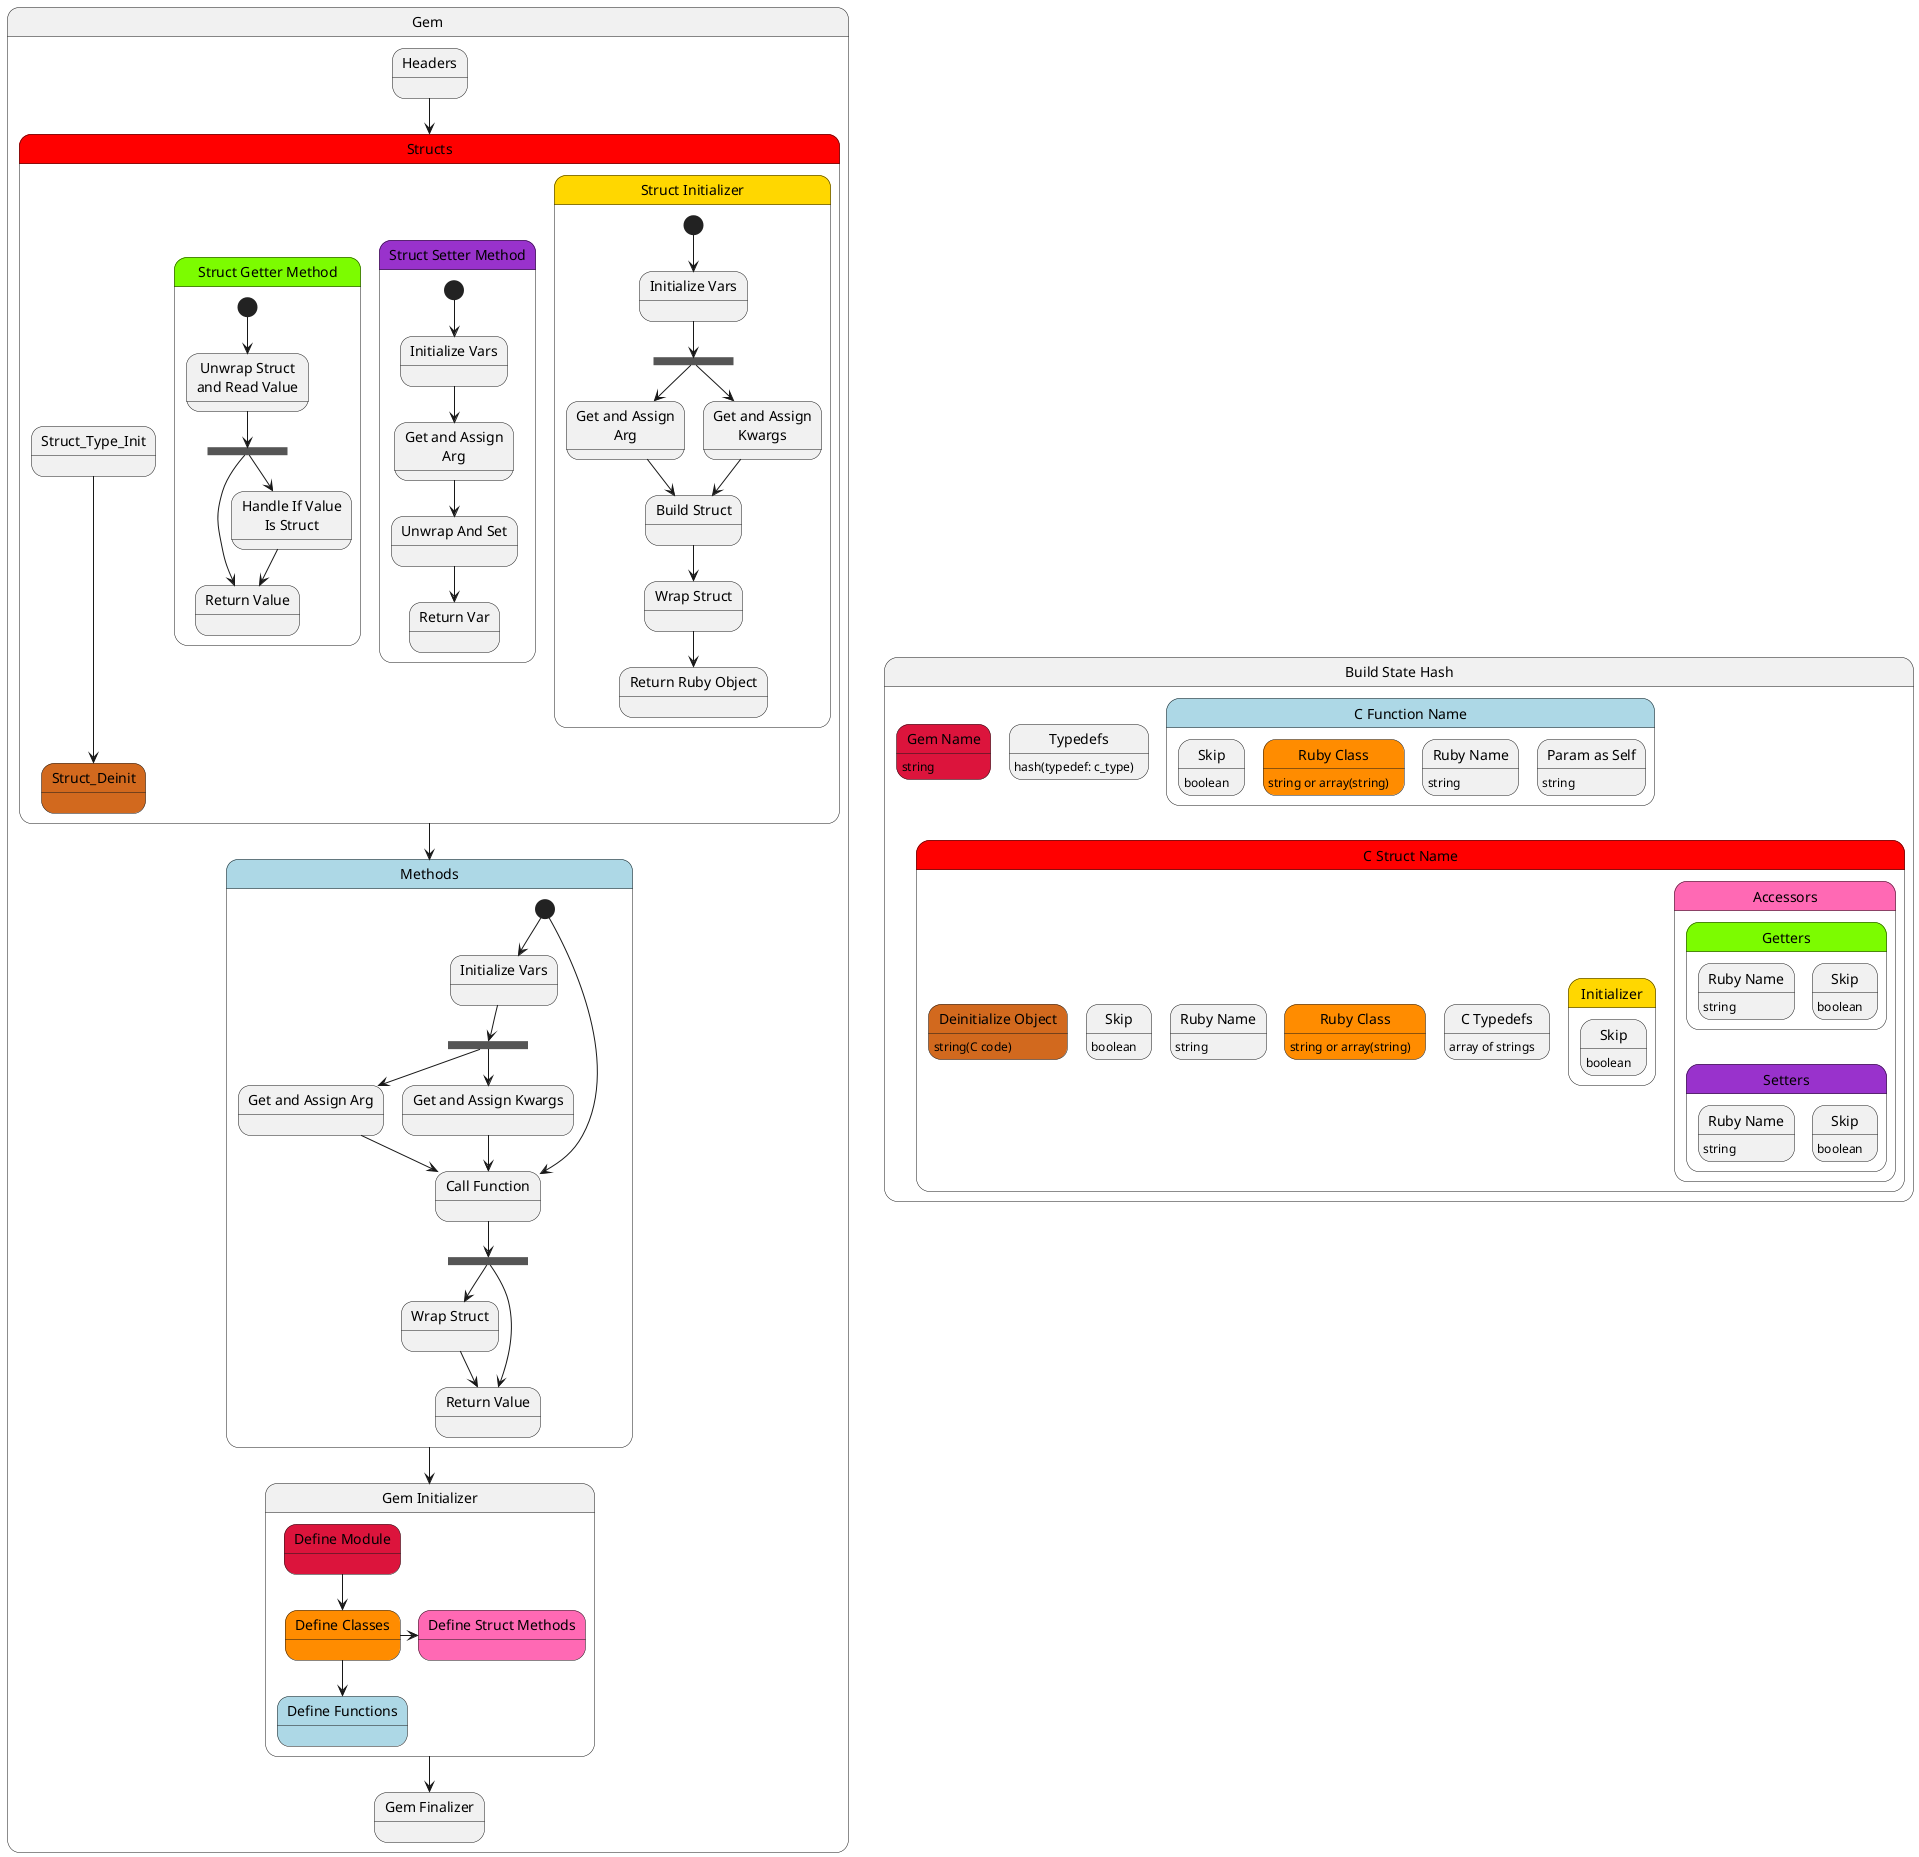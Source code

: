 @startuml

	state Gem {
		state Headers
		state Structs #red {
			state Struct_Type_Init
			state Struct_Deinit #chocolate
			state "Struct Getter Method" as Struct_Getter #lawngreen {
				state fork_is_struct_getter <<fork>>
				state "Unwrap Struct\nand Read Value" as Unwrap_Struct_Getter
				state "Return Value" as Return_Struct_Getter
				state "Handle If Value\nIs Struct" as Handle_Struct_Value_Getter
			
				[*] -d-> Unwrap_Struct_Getter
				Unwrap_Struct_Getter -d-> fork_is_struct_getter
				fork_is_struct_getter -d-> Return_Struct_Getter
				fork_is_struct_getter -d-> Handle_Struct_Value_Getter
				Handle_Struct_Value_Getter -d-> Return_Struct_Getter
			}
			state "Struct Setter Method" as Struct_Setter #darkorchid {
				state "Initialize Vars" as Initialize_Vars_Setter
				state "Get and Assign\nArg" as Get_Arg_Setter
				state "Unwrap And Set" as Unwrap_Struct_Setter
				state "Return Var" as Return_Setter
			
				[*] -d-> Initialize_Vars_Setter
				Initialize_Vars_Setter -d-> Get_Arg_Setter
				Get_Arg_Setter -d-> Unwrap_Struct_Setter
				Unwrap_Struct_Setter -d-> Return_Setter
			}
			state Struct_Initializer as "Struct Initializer" #gold {
				state "Initialize Vars" as Initialize_Vars_Struct_Init
				state fork_kw_args_struct_init <<fork>>
				state "Get and Assign\nArg" as Get_Arg_Struct_Init
				state "Get and Assign\nKwargs" as Get_Kwargs_Struct_Init
				state "Build Struct" as Build_Struct_Struct_Init
				state "Wrap Struct" as Wrap_Struct_Struct_Init
				state "Return Ruby Object" as Return_Struct_Init
			
				[*] -d-> Initialize_Vars_Struct_Init
			
				Initialize_Vars_Struct_Init -d-> fork_kw_args_struct_init
				
				fork_kw_args_struct_init -d-> Get_Arg_Struct_Init
				
				fork_kw_args_struct_init -d-> Get_Kwargs_Struct_Init
				
				Get_Arg_Struct_Init -d-> Build_Struct_Struct_Init
				Get_Kwargs_Struct_Init -d-> Build_Struct_Struct_Init
				
				Build_Struct_Struct_Init -d-> Wrap_Struct_Struct_Init
				
				Wrap_Struct_Struct_Init -d-> Return_Struct_Init
			}

			Struct_Type_Init --> Struct_Deinit

		}
		state Methods #lightblue {
			state "Initialize Vars" as Initialize_Vars_C_Function
			state fork_kw_args_c_function <<fork>>
			state "Get and Assign Arg" as Get_Arg_C_Function
			state "Get and Assign Kwargs" as Get_Kwargs_C_Function
			state "Call Function" as Call_C_Function
			state fork_wrap_struct_c_function <<fork>>
			state "Wrap Struct" as Wrap_Struct_C_Function
			state "Return Value" as Return_C_Function

			[*] -d-> Initialize_Vars_C_Function
			[*] -d-> Call_C_Function

			Initialize_Vars_C_Function -d-> fork_kw_args_c_function
	
			fork_kw_args_c_function -d-> Get_Arg_C_Function
	
			fork_kw_args_c_function -d-> Get_Kwargs_C_Function
	
			Get_Arg_C_Function -d-> Call_C_Function
			Get_Kwargs_C_Function -d-> Call_C_Function
	
			Call_C_Function -d-> fork_wrap_struct_c_function
			fork_wrap_struct_c_function -d-> Wrap_Struct_C_Function
	
			fork_wrap_struct_c_function -d-> Return_C_Function
			Wrap_Struct_C_Function -d-> Return_C_Function
		}
		state Gem_Initializer as "Gem Initializer" {
			state Define_Module as "Define Module" #crimson
			state Define_Struct_Classes as "Define Classes" #darkorange
			state Define_Struct_Methods as "Define Struct Methods" #hotpink
			state Define_Functions as "Define Functions" #lightblue
		}
		state Gem_Finalizer as "Gem Finalizer"

		
		Headers -d-> Structs
		Structs -d-> Methods
		Methods -d-> Gem_Initializer
		Gem_Initializer -d-> Gem_Finalizer
		
		Define_Module -d-> Define_Struct_Classes
		Define_Struct_Classes -r-> Define_Struct_Methods
		Define_Struct_Classes -d-> Define_Functions
	}

state Build_State as "Build State Hash" {
	state BS_C_Gemname as "Gem Name" #crimson : string
	state BS_C_Typedef as "Typedefs" : hash(typedef: c_type)
	state BS_C_Function_Name as "C Function Name" #lightblue {
		state BS_Cfun_Skip as "Skip" : boolean
		state BS_Cfun_RClass as "Ruby Class" #darkorange : string or array(string)
		state BS_Cfun_Name as "Ruby Name" : string
		state BS_Cfun_Selfparam as "Param as Self" : string
	}
	state BS_C_Struct_Name as "C Struct Name" #red {
		state BS_C_Deinit as "Deinitialize Object" #chocolate : string(C code)
		state BS_Cstc_Skip as "Skip" : boolean
		state BS_Cstc_Name as "Ruby Name" : string
		state BS_Cstc_RClass as "Ruby Class" #darkorange : string or array(string)
		state BS_Cstc_Typedef as "C Typedefs" : array of strings
		state BS_Cstc_Init as "Initializer" #gold {
			state BS_Cstc_I_skip as "Skip" : boolean
		}
		state BS_Cstc_Accessors as "Accessors" #hotpink {
			state BS_Cstc_Getters as "Getters" #lawngreen {
				state BS_Cstc_G_Name as "Ruby Name" : string
				state BS_Cstc_G_Skip as "Skip" : boolean
			}
			state BS_Cstc_Setters as "Setters" #darkorchid {
				state BS_Cstc_S_Name as "Ruby Name" : string
				state BS_Cstc_S_Skip as "Skip" : boolean
			}
		}
		BS_Cstc_Getters -d[hidden]-> BS_Cstc_Setters
	}

	BS_C_Function_Name -d[hidden]-> BS_C_Struct_Name
}


	

@enduml
